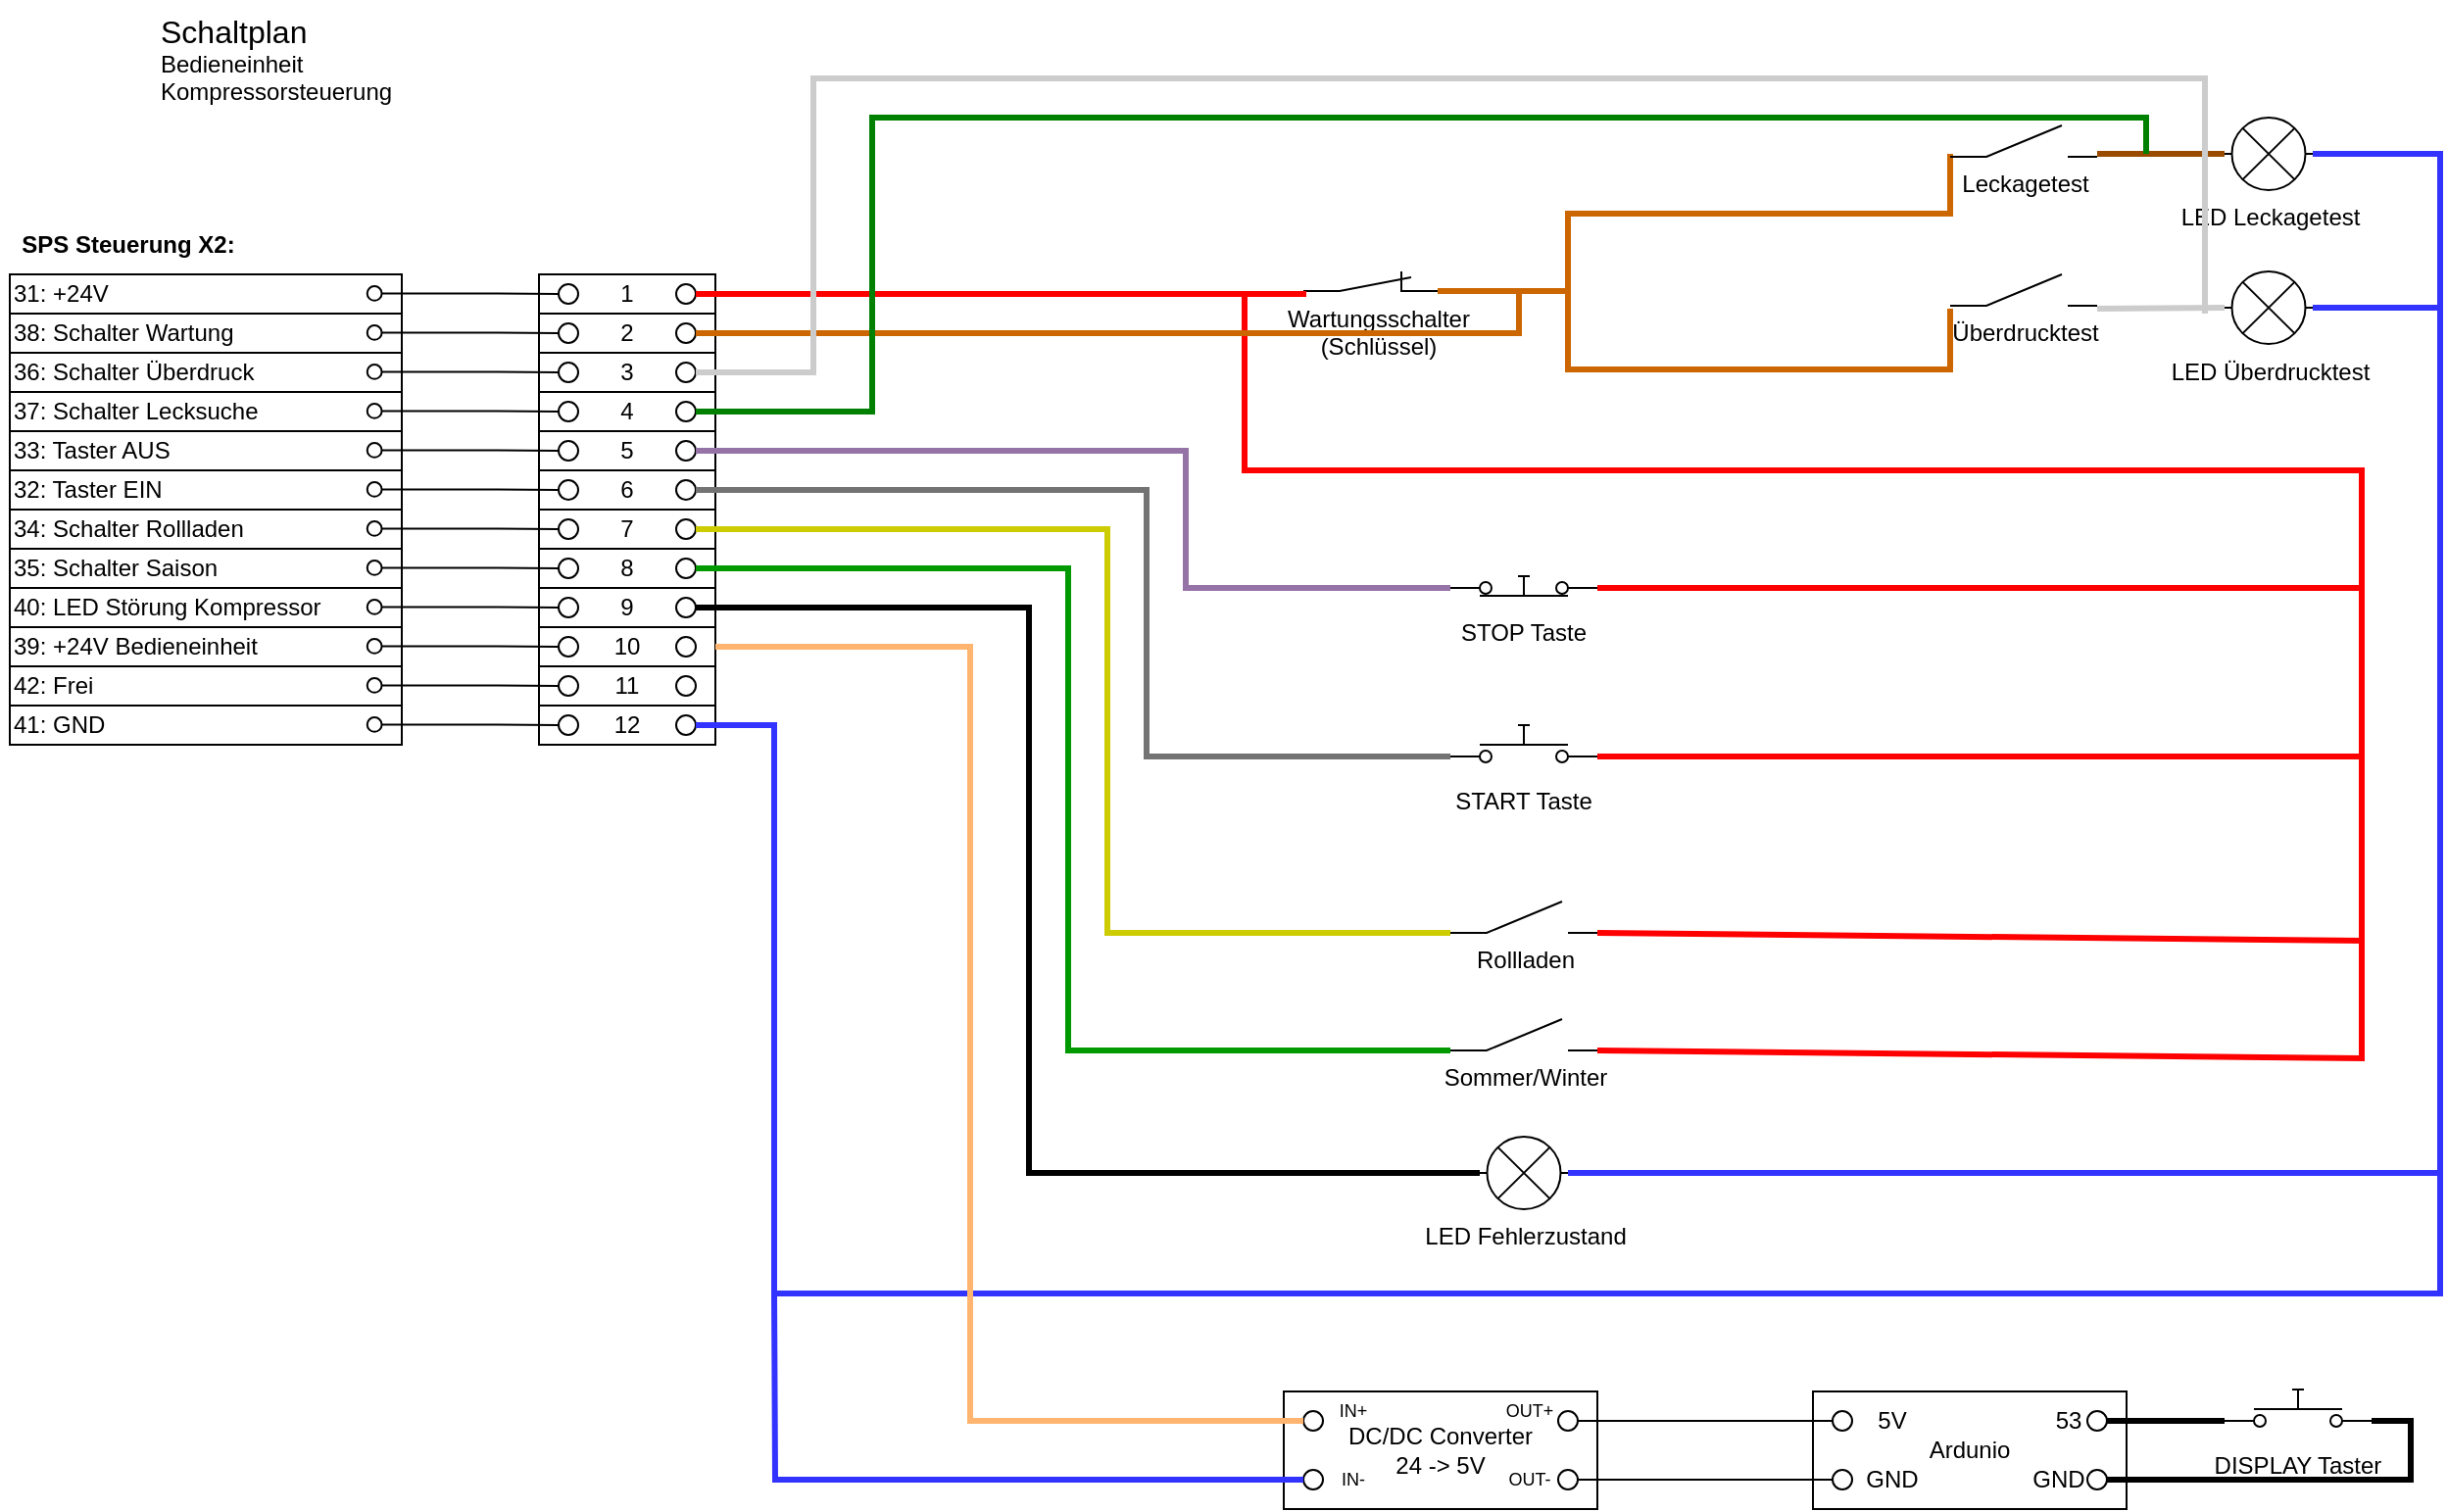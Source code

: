 <mxfile version="22.1.17" type="github">
  <diagram id="HN6Wdj8pLgrQatB-TM-c" name="Seite-1">
    <mxGraphModel dx="1422" dy="1181" grid="1" gridSize="10" guides="1" tooltips="1" connect="1" arrows="1" fold="1" page="1" pageScale="1" pageWidth="1169" pageHeight="827" math="0" shadow="0">
      <root>
        <mxCell id="0" />
        <mxCell id="1" parent="0" />
        <mxCell id="fUxdbvlJNtzl9mcAx0WB-60" value="" style="group" parent="1" vertex="1" connectable="0">
          <mxGeometry x="285" y="150" width="90" height="240" as="geometry" />
        </mxCell>
        <mxCell id="fUxdbvlJNtzl9mcAx0WB-14" value="" style="group" parent="fUxdbvlJNtzl9mcAx0WB-60" vertex="1" connectable="0">
          <mxGeometry width="90" height="20" as="geometry" />
        </mxCell>
        <mxCell id="fUxdbvlJNtzl9mcAx0WB-8" value="1" style="rounded=0;whiteSpace=wrap;html=1;" parent="fUxdbvlJNtzl9mcAx0WB-14" vertex="1">
          <mxGeometry width="90" height="20" as="geometry" />
        </mxCell>
        <mxCell id="fUxdbvlJNtzl9mcAx0WB-10" value="" style="ellipse;whiteSpace=wrap;html=1;aspect=fixed;" parent="fUxdbvlJNtzl9mcAx0WB-14" vertex="1">
          <mxGeometry x="70" y="5" width="10" height="10" as="geometry" />
        </mxCell>
        <mxCell id="fUxdbvlJNtzl9mcAx0WB-12" value="" style="ellipse;whiteSpace=wrap;html=1;aspect=fixed;" parent="fUxdbvlJNtzl9mcAx0WB-14" vertex="1">
          <mxGeometry x="10" y="5" width="10" height="10" as="geometry" />
        </mxCell>
        <mxCell id="fUxdbvlJNtzl9mcAx0WB-15" value="" style="group" parent="fUxdbvlJNtzl9mcAx0WB-60" vertex="1" connectable="0">
          <mxGeometry y="20" width="90" height="20" as="geometry" />
        </mxCell>
        <mxCell id="fUxdbvlJNtzl9mcAx0WB-16" value="2" style="rounded=0;whiteSpace=wrap;html=1;" parent="fUxdbvlJNtzl9mcAx0WB-15" vertex="1">
          <mxGeometry width="90" height="20" as="geometry" />
        </mxCell>
        <mxCell id="fUxdbvlJNtzl9mcAx0WB-17" value="" style="ellipse;whiteSpace=wrap;html=1;aspect=fixed;" parent="fUxdbvlJNtzl9mcAx0WB-15" vertex="1">
          <mxGeometry x="70" y="5" width="10" height="10" as="geometry" />
        </mxCell>
        <mxCell id="fUxdbvlJNtzl9mcAx0WB-18" value="" style="ellipse;whiteSpace=wrap;html=1;aspect=fixed;" parent="fUxdbvlJNtzl9mcAx0WB-15" vertex="1">
          <mxGeometry x="10" y="5" width="10" height="10" as="geometry" />
        </mxCell>
        <mxCell id="fUxdbvlJNtzl9mcAx0WB-19" value="" style="group" parent="fUxdbvlJNtzl9mcAx0WB-60" vertex="1" connectable="0">
          <mxGeometry y="40" width="90" height="20" as="geometry" />
        </mxCell>
        <mxCell id="fUxdbvlJNtzl9mcAx0WB-20" value="3" style="rounded=0;whiteSpace=wrap;html=1;" parent="fUxdbvlJNtzl9mcAx0WB-19" vertex="1">
          <mxGeometry width="90" height="20" as="geometry" />
        </mxCell>
        <mxCell id="fUxdbvlJNtzl9mcAx0WB-21" value="" style="ellipse;whiteSpace=wrap;html=1;aspect=fixed;" parent="fUxdbvlJNtzl9mcAx0WB-19" vertex="1">
          <mxGeometry x="70" y="5" width="10" height="10" as="geometry" />
        </mxCell>
        <mxCell id="fUxdbvlJNtzl9mcAx0WB-22" value="" style="ellipse;whiteSpace=wrap;html=1;aspect=fixed;" parent="fUxdbvlJNtzl9mcAx0WB-19" vertex="1">
          <mxGeometry x="10" y="5" width="10" height="10" as="geometry" />
        </mxCell>
        <mxCell id="fUxdbvlJNtzl9mcAx0WB-23" value="" style="group" parent="fUxdbvlJNtzl9mcAx0WB-60" vertex="1" connectable="0">
          <mxGeometry y="60" width="90" height="20" as="geometry" />
        </mxCell>
        <mxCell id="fUxdbvlJNtzl9mcAx0WB-24" value="4" style="rounded=0;whiteSpace=wrap;html=1;" parent="fUxdbvlJNtzl9mcAx0WB-23" vertex="1">
          <mxGeometry width="90" height="20" as="geometry" />
        </mxCell>
        <mxCell id="fUxdbvlJNtzl9mcAx0WB-25" value="" style="ellipse;whiteSpace=wrap;html=1;aspect=fixed;" parent="fUxdbvlJNtzl9mcAx0WB-23" vertex="1">
          <mxGeometry x="70" y="5" width="10" height="10" as="geometry" />
        </mxCell>
        <mxCell id="fUxdbvlJNtzl9mcAx0WB-26" value="" style="ellipse;whiteSpace=wrap;html=1;aspect=fixed;" parent="fUxdbvlJNtzl9mcAx0WB-23" vertex="1">
          <mxGeometry x="10" y="5" width="10" height="10" as="geometry" />
        </mxCell>
        <mxCell id="fUxdbvlJNtzl9mcAx0WB-27" value="" style="group" parent="fUxdbvlJNtzl9mcAx0WB-60" vertex="1" connectable="0">
          <mxGeometry y="80" width="90" height="20" as="geometry" />
        </mxCell>
        <mxCell id="fUxdbvlJNtzl9mcAx0WB-28" value="5" style="rounded=0;whiteSpace=wrap;html=1;" parent="fUxdbvlJNtzl9mcAx0WB-27" vertex="1">
          <mxGeometry width="90" height="20" as="geometry" />
        </mxCell>
        <mxCell id="fUxdbvlJNtzl9mcAx0WB-29" value="" style="ellipse;whiteSpace=wrap;html=1;aspect=fixed;" parent="fUxdbvlJNtzl9mcAx0WB-27" vertex="1">
          <mxGeometry x="70" y="5" width="10" height="10" as="geometry" />
        </mxCell>
        <mxCell id="fUxdbvlJNtzl9mcAx0WB-30" value="" style="ellipse;whiteSpace=wrap;html=1;aspect=fixed;" parent="fUxdbvlJNtzl9mcAx0WB-27" vertex="1">
          <mxGeometry x="10" y="5" width="10" height="10" as="geometry" />
        </mxCell>
        <mxCell id="fUxdbvlJNtzl9mcAx0WB-31" value="6" style="group" parent="fUxdbvlJNtzl9mcAx0WB-60" vertex="1" connectable="0">
          <mxGeometry y="100" width="90" height="20" as="geometry" />
        </mxCell>
        <mxCell id="fUxdbvlJNtzl9mcAx0WB-32" value="6" style="rounded=0;whiteSpace=wrap;html=1;" parent="fUxdbvlJNtzl9mcAx0WB-31" vertex="1">
          <mxGeometry width="90" height="20" as="geometry" />
        </mxCell>
        <mxCell id="fUxdbvlJNtzl9mcAx0WB-33" value="" style="ellipse;whiteSpace=wrap;html=1;aspect=fixed;" parent="fUxdbvlJNtzl9mcAx0WB-31" vertex="1">
          <mxGeometry x="70" y="5" width="10" height="10" as="geometry" />
        </mxCell>
        <mxCell id="fUxdbvlJNtzl9mcAx0WB-34" value="" style="ellipse;whiteSpace=wrap;html=1;aspect=fixed;" parent="fUxdbvlJNtzl9mcAx0WB-31" vertex="1">
          <mxGeometry x="10" y="5" width="10" height="10" as="geometry" />
        </mxCell>
        <mxCell id="fUxdbvlJNtzl9mcAx0WB-35" value="" style="group" parent="fUxdbvlJNtzl9mcAx0WB-60" vertex="1" connectable="0">
          <mxGeometry y="120" width="90" height="20" as="geometry" />
        </mxCell>
        <mxCell id="fUxdbvlJNtzl9mcAx0WB-36" value="7" style="rounded=0;whiteSpace=wrap;html=1;" parent="fUxdbvlJNtzl9mcAx0WB-35" vertex="1">
          <mxGeometry width="90" height="20" as="geometry" />
        </mxCell>
        <mxCell id="fUxdbvlJNtzl9mcAx0WB-37" value="" style="ellipse;whiteSpace=wrap;html=1;aspect=fixed;" parent="fUxdbvlJNtzl9mcAx0WB-35" vertex="1">
          <mxGeometry x="70" y="5" width="10" height="10" as="geometry" />
        </mxCell>
        <mxCell id="fUxdbvlJNtzl9mcAx0WB-38" value="" style="ellipse;whiteSpace=wrap;html=1;aspect=fixed;" parent="fUxdbvlJNtzl9mcAx0WB-35" vertex="1">
          <mxGeometry x="10" y="5" width="10" height="10" as="geometry" />
        </mxCell>
        <mxCell id="fUxdbvlJNtzl9mcAx0WB-39" value="" style="group" parent="fUxdbvlJNtzl9mcAx0WB-60" vertex="1" connectable="0">
          <mxGeometry y="140" width="90" height="20" as="geometry" />
        </mxCell>
        <mxCell id="fUxdbvlJNtzl9mcAx0WB-40" value="8" style="rounded=0;whiteSpace=wrap;html=1;" parent="fUxdbvlJNtzl9mcAx0WB-39" vertex="1">
          <mxGeometry width="90" height="20" as="geometry" />
        </mxCell>
        <mxCell id="fUxdbvlJNtzl9mcAx0WB-41" value="" style="ellipse;whiteSpace=wrap;html=1;aspect=fixed;" parent="fUxdbvlJNtzl9mcAx0WB-39" vertex="1">
          <mxGeometry x="70" y="5" width="10" height="10" as="geometry" />
        </mxCell>
        <mxCell id="fUxdbvlJNtzl9mcAx0WB-42" value="" style="ellipse;whiteSpace=wrap;html=1;aspect=fixed;" parent="fUxdbvlJNtzl9mcAx0WB-39" vertex="1">
          <mxGeometry x="10" y="5" width="10" height="10" as="geometry" />
        </mxCell>
        <mxCell id="fUxdbvlJNtzl9mcAx0WB-43" value="" style="group" parent="fUxdbvlJNtzl9mcAx0WB-60" vertex="1" connectable="0">
          <mxGeometry y="160" width="90" height="20" as="geometry" />
        </mxCell>
        <mxCell id="fUxdbvlJNtzl9mcAx0WB-44" value="9" style="rounded=0;whiteSpace=wrap;html=1;" parent="fUxdbvlJNtzl9mcAx0WB-43" vertex="1">
          <mxGeometry width="90" height="20" as="geometry" />
        </mxCell>
        <mxCell id="fUxdbvlJNtzl9mcAx0WB-45" value="" style="ellipse;whiteSpace=wrap;html=1;aspect=fixed;" parent="fUxdbvlJNtzl9mcAx0WB-43" vertex="1">
          <mxGeometry x="70" y="5" width="10" height="10" as="geometry" />
        </mxCell>
        <mxCell id="fUxdbvlJNtzl9mcAx0WB-46" value="" style="ellipse;whiteSpace=wrap;html=1;aspect=fixed;" parent="fUxdbvlJNtzl9mcAx0WB-43" vertex="1">
          <mxGeometry x="10" y="5" width="10" height="10" as="geometry" />
        </mxCell>
        <mxCell id="fUxdbvlJNtzl9mcAx0WB-47" value="" style="group" parent="fUxdbvlJNtzl9mcAx0WB-60" vertex="1" connectable="0">
          <mxGeometry y="180" width="90" height="20" as="geometry" />
        </mxCell>
        <mxCell id="fUxdbvlJNtzl9mcAx0WB-48" value="10" style="rounded=0;whiteSpace=wrap;html=1;" parent="fUxdbvlJNtzl9mcAx0WB-47" vertex="1">
          <mxGeometry width="90" height="20" as="geometry" />
        </mxCell>
        <mxCell id="fUxdbvlJNtzl9mcAx0WB-49" value="" style="ellipse;whiteSpace=wrap;html=1;aspect=fixed;" parent="fUxdbvlJNtzl9mcAx0WB-47" vertex="1">
          <mxGeometry x="70" y="5" width="10" height="10" as="geometry" />
        </mxCell>
        <mxCell id="fUxdbvlJNtzl9mcAx0WB-50" value="" style="ellipse;whiteSpace=wrap;html=1;aspect=fixed;" parent="fUxdbvlJNtzl9mcAx0WB-47" vertex="1">
          <mxGeometry x="10" y="5" width="10" height="10" as="geometry" />
        </mxCell>
        <mxCell id="fUxdbvlJNtzl9mcAx0WB-51" value="" style="group" parent="fUxdbvlJNtzl9mcAx0WB-60" vertex="1" connectable="0">
          <mxGeometry y="200" width="90" height="20" as="geometry" />
        </mxCell>
        <mxCell id="fUxdbvlJNtzl9mcAx0WB-52" value="11" style="rounded=0;whiteSpace=wrap;html=1;" parent="fUxdbvlJNtzl9mcAx0WB-51" vertex="1">
          <mxGeometry width="90" height="20" as="geometry" />
        </mxCell>
        <mxCell id="fUxdbvlJNtzl9mcAx0WB-53" value="" style="ellipse;whiteSpace=wrap;html=1;aspect=fixed;" parent="fUxdbvlJNtzl9mcAx0WB-51" vertex="1">
          <mxGeometry x="70" y="5" width="10" height="10" as="geometry" />
        </mxCell>
        <mxCell id="fUxdbvlJNtzl9mcAx0WB-54" value="" style="ellipse;whiteSpace=wrap;html=1;aspect=fixed;" parent="fUxdbvlJNtzl9mcAx0WB-51" vertex="1">
          <mxGeometry x="10" y="5" width="10" height="10" as="geometry" />
        </mxCell>
        <mxCell id="fUxdbvlJNtzl9mcAx0WB-55" value="" style="group" parent="fUxdbvlJNtzl9mcAx0WB-60" vertex="1" connectable="0">
          <mxGeometry y="220" width="90" height="20" as="geometry" />
        </mxCell>
        <mxCell id="fUxdbvlJNtzl9mcAx0WB-56" value="12" style="rounded=0;whiteSpace=wrap;html=1;" parent="fUxdbvlJNtzl9mcAx0WB-55" vertex="1">
          <mxGeometry width="90" height="20" as="geometry" />
        </mxCell>
        <mxCell id="fUxdbvlJNtzl9mcAx0WB-57" value="" style="ellipse;whiteSpace=wrap;html=1;aspect=fixed;" parent="fUxdbvlJNtzl9mcAx0WB-55" vertex="1">
          <mxGeometry x="70" y="5" width="10" height="10" as="geometry" />
        </mxCell>
        <mxCell id="fUxdbvlJNtzl9mcAx0WB-58" value="" style="ellipse;whiteSpace=wrap;html=1;aspect=fixed;" parent="fUxdbvlJNtzl9mcAx0WB-55" vertex="1">
          <mxGeometry x="10" y="5" width="10" height="10" as="geometry" />
        </mxCell>
        <mxCell id="fUxdbvlJNtzl9mcAx0WB-70" style="edgeStyle=orthogonalEdgeStyle;rounded=0;orthogonalLoop=1;jettySize=auto;html=1;entryX=0;entryY=1;entryDx=0;entryDy=0;entryPerimeter=0;endArrow=none;endFill=0;strokeColor=#CC6600;strokeWidth=3;" parent="1" edge="1">
          <mxGeometry relative="1" as="geometry">
            <mxPoint x="765" y="158.5" as="sourcePoint" />
            <Array as="points">
              <mxPoint x="810" y="159" />
              <mxPoint x="810" y="119" />
              <mxPoint x="1005" y="119" />
              <mxPoint x="1005" y="89" />
            </Array>
            <mxPoint x="1005" y="88.5" as="targetPoint" />
          </mxGeometry>
        </mxCell>
        <mxCell id="fUxdbvlJNtzl9mcAx0WB-2" value="Wartungsschalter &lt;br&gt;(Schlüssel)" style="pointerEvents=1;verticalLabelPosition=bottom;shadow=0;dashed=0;align=center;html=1;verticalAlign=top;shape=mxgraph.electrical.electro-mechanical.break_contact;" parent="1" vertex="1">
          <mxGeometry x="675" y="148.5" width="75" height="10" as="geometry" />
        </mxCell>
        <mxCell id="fUxdbvlJNtzl9mcAx0WB-3" value="Rollladen" style="pointerEvents=1;verticalLabelPosition=bottom;shadow=0;dashed=0;align=center;html=1;verticalAlign=top;shape=mxgraph.electrical.electro-mechanical.make_contact;" parent="1" vertex="1">
          <mxGeometry x="750" y="470" width="75" height="16" as="geometry" />
        </mxCell>
        <mxCell id="fUxdbvlJNtzl9mcAx0WB-79" style="edgeStyle=orthogonalEdgeStyle;rounded=0;orthogonalLoop=1;jettySize=auto;html=1;exitX=1;exitY=0.5;exitDx=0;exitDy=0;exitPerimeter=0;entryX=1;entryY=0.5;entryDx=0;entryDy=0;endArrow=none;endFill=0;strokeColor=#3333FF;strokeWidth=3;" parent="1" source="fUxdbvlJNtzl9mcAx0WB-4" target="fUxdbvlJNtzl9mcAx0WB-57" edge="1">
          <mxGeometry relative="1" as="geometry">
            <Array as="points">
              <mxPoint x="1255" y="167" />
              <mxPoint x="1255" y="670" />
              <mxPoint x="405" y="670" />
              <mxPoint x="405" y="380" />
            </Array>
          </mxGeometry>
        </mxCell>
        <mxCell id="fUxdbvlJNtzl9mcAx0WB-4" value="LED Überdrucktest" style="pointerEvents=1;verticalLabelPosition=bottom;shadow=0;dashed=0;align=center;html=1;verticalAlign=top;shape=mxgraph.electrical.miscellaneous.light_bulb;" parent="1" vertex="1">
          <mxGeometry x="1145" y="148.5" width="45" height="37" as="geometry" />
        </mxCell>
        <mxCell id="fUxdbvlJNtzl9mcAx0WB-81" style="edgeStyle=orthogonalEdgeStyle;rounded=0;orthogonalLoop=1;jettySize=auto;html=1;endArrow=none;endFill=0;entryX=1;entryY=0.5;entryDx=0;entryDy=0;exitX=0;exitY=0.8;exitDx=0;exitDy=0;exitPerimeter=0;strokeWidth=3;fillColor=#e1d5e7;strokeColor=#9673a6;" parent="1" source="fUxdbvlJNtzl9mcAx0WB-5" target="fUxdbvlJNtzl9mcAx0WB-29" edge="1">
          <mxGeometry relative="1" as="geometry">
            <mxPoint x="435" y="230" as="targetPoint" />
            <mxPoint x="915" y="290" as="sourcePoint" />
            <Array as="points">
              <mxPoint x="615" y="310" />
              <mxPoint x="615" y="240" />
            </Array>
          </mxGeometry>
        </mxCell>
        <mxCell id="fUxdbvlJNtzl9mcAx0WB-5" value="&#xa;&#xa;&#xa;&#xa;STOP Taste" style="shape=mxgraph.electrical.electro-mechanical.pushbutton;aspect=fixed;elSwitchState=on;" parent="1" vertex="1">
          <mxGeometry x="750" y="294" width="75" height="20" as="geometry" />
        </mxCell>
        <mxCell id="fUxdbvlJNtzl9mcAx0WB-80" style="edgeStyle=orthogonalEdgeStyle;rounded=0;orthogonalLoop=1;jettySize=auto;html=1;exitX=0;exitY=0.8;exitDx=0;exitDy=0;endArrow=none;endFill=0;entryX=1;entryY=0.5;entryDx=0;entryDy=0;strokeWidth=3;strokeColor=#737373;" parent="1" source="fUxdbvlJNtzl9mcAx0WB-6" target="fUxdbvlJNtzl9mcAx0WB-33" edge="1">
          <mxGeometry relative="1" as="geometry">
            <mxPoint x="365" y="200" as="targetPoint" />
            <Array as="points">
              <mxPoint x="595" y="396" />
              <mxPoint x="595" y="260" />
            </Array>
          </mxGeometry>
        </mxCell>
        <mxCell id="fUxdbvlJNtzl9mcAx0WB-6" value="&#xa;&#xa;&#xa;&#xa;START Taste" style="shape=mxgraph.electrical.electro-mechanical.pushbutton;aspect=fixed;elSwitchState=off;" parent="1" vertex="1">
          <mxGeometry x="750" y="380" width="75" height="20" as="geometry" />
        </mxCell>
        <mxCell id="fUxdbvlJNtzl9mcAx0WB-66" value="" style="group" parent="1" vertex="1" connectable="0">
          <mxGeometry x="665" y="720" width="160" height="60" as="geometry" />
        </mxCell>
        <mxCell id="fUxdbvlJNtzl9mcAx0WB-61" value="&lt;div&gt;DC/DC Converter &lt;br&gt;&lt;/div&gt;&lt;div&gt;24 -&amp;gt; 5V&lt;/div&gt;" style="rounded=0;whiteSpace=wrap;html=1;" parent="fUxdbvlJNtzl9mcAx0WB-66" vertex="1">
          <mxGeometry width="160" height="60" as="geometry" />
        </mxCell>
        <mxCell id="fUxdbvlJNtzl9mcAx0WB-62" value="" style="ellipse;whiteSpace=wrap;html=1;aspect=fixed;" parent="fUxdbvlJNtzl9mcAx0WB-66" vertex="1">
          <mxGeometry x="10" y="10" width="10" height="10" as="geometry" />
        </mxCell>
        <mxCell id="fUxdbvlJNtzl9mcAx0WB-63" value="" style="ellipse;whiteSpace=wrap;html=1;aspect=fixed;" parent="fUxdbvlJNtzl9mcAx0WB-66" vertex="1">
          <mxGeometry x="10" y="40" width="10" height="10" as="geometry" />
        </mxCell>
        <mxCell id="fUxdbvlJNtzl9mcAx0WB-64" value="" style="ellipse;whiteSpace=wrap;html=1;aspect=fixed;" parent="fUxdbvlJNtzl9mcAx0WB-66" vertex="1">
          <mxGeometry x="140" y="10" width="10" height="10" as="geometry" />
        </mxCell>
        <mxCell id="fUxdbvlJNtzl9mcAx0WB-65" value="" style="ellipse;whiteSpace=wrap;html=1;aspect=fixed;" parent="fUxdbvlJNtzl9mcAx0WB-66" vertex="1">
          <mxGeometry x="140" y="40" width="10" height="10" as="geometry" />
        </mxCell>
        <mxCell id="fUxdbvlJNtzl9mcAx0WB-114" value="OUT+" style="text;html=1;align=center;verticalAlign=middle;resizable=0;points=[];autosize=1;strokeColor=none;fillColor=none;fontSize=9;" parent="fUxdbvlJNtzl9mcAx0WB-66" vertex="1">
          <mxGeometry x="100" width="50" height="20" as="geometry" />
        </mxCell>
        <mxCell id="fUxdbvlJNtzl9mcAx0WB-115" value="OUT-" style="text;html=1;align=center;verticalAlign=middle;resizable=0;points=[];autosize=1;strokeColor=none;fillColor=none;fontSize=9;" parent="fUxdbvlJNtzl9mcAx0WB-66" vertex="1">
          <mxGeometry x="100" y="35" width="50" height="20" as="geometry" />
        </mxCell>
        <mxCell id="fUxdbvlJNtzl9mcAx0WB-116" value="IN+" style="text;html=1;align=center;verticalAlign=middle;resizable=0;points=[];autosize=1;strokeColor=none;fillColor=none;fontSize=9;" parent="fUxdbvlJNtzl9mcAx0WB-66" vertex="1">
          <mxGeometry x="15" width="40" height="20" as="geometry" />
        </mxCell>
        <mxCell id="fUxdbvlJNtzl9mcAx0WB-126" value="IN-" style="text;html=1;align=center;verticalAlign=middle;resizable=0;points=[];autosize=1;strokeColor=none;fillColor=none;fontSize=9;" parent="fUxdbvlJNtzl9mcAx0WB-66" vertex="1">
          <mxGeometry x="20" y="35" width="30" height="20" as="geometry" />
        </mxCell>
        <mxCell id="fUxdbvlJNtzl9mcAx0WB-67" style="edgeStyle=orthogonalEdgeStyle;rounded=0;orthogonalLoop=1;jettySize=auto;html=1;entryX=0;entryY=1;entryDx=0;entryDy=0;entryPerimeter=0;endArrow=none;endFill=0;strokeColor=#FF0000;strokeWidth=3;" parent="1" source="fUxdbvlJNtzl9mcAx0WB-10" target="fUxdbvlJNtzl9mcAx0WB-2" edge="1">
          <mxGeometry relative="1" as="geometry">
            <Array as="points">
              <mxPoint x="485" y="160" />
              <mxPoint x="485" y="160" />
            </Array>
          </mxGeometry>
        </mxCell>
        <mxCell id="fUxdbvlJNtzl9mcAx0WB-74" style="edgeStyle=orthogonalEdgeStyle;rounded=0;orthogonalLoop=1;jettySize=auto;html=1;exitX=1;exitY=1;exitDx=0;exitDy=0;exitPerimeter=0;entryX=0;entryY=0.5;entryDx=0;entryDy=0;entryPerimeter=0;endArrow=none;endFill=0;strokeColor=#994C00;strokeWidth=3;" parent="1" target="fUxdbvlJNtzl9mcAx0WB-73" edge="1">
          <mxGeometry relative="1" as="geometry">
            <Array as="points">
              <mxPoint x="1135" y="88.5" />
              <mxPoint x="1135" y="88.5" />
            </Array>
            <mxPoint x="1080" y="88.5" as="sourcePoint" />
          </mxGeometry>
        </mxCell>
        <mxCell id="fUxdbvlJNtzl9mcAx0WB-72" style="edgeStyle=orthogonalEdgeStyle;rounded=0;orthogonalLoop=1;jettySize=auto;html=1;entryX=0;entryY=0.5;entryDx=0;entryDy=0;entryPerimeter=0;endArrow=none;endFill=0;exitX=1;exitY=1;exitDx=0;exitDy=0;exitPerimeter=0;strokeColor=#CCCCCC;strokeWidth=3;fillColor=#f5f5f5;" parent="1" target="fUxdbvlJNtzl9mcAx0WB-4" edge="1">
          <mxGeometry relative="1" as="geometry">
            <Array as="points">
              <mxPoint x="1080" y="167.5" />
              <mxPoint x="1113" y="167.5" />
            </Array>
            <mxPoint x="1080" y="167.5" as="sourcePoint" />
          </mxGeometry>
        </mxCell>
        <mxCell id="fUxdbvlJNtzl9mcAx0WB-71" style="edgeStyle=orthogonalEdgeStyle;rounded=0;orthogonalLoop=1;jettySize=auto;html=1;entryX=0;entryY=1;entryDx=0;entryDy=0;entryPerimeter=0;endArrow=none;endFill=0;strokeColor=#CC6600;strokeWidth=3;" parent="1" edge="1">
          <mxGeometry relative="1" as="geometry">
            <mxPoint x="745" y="160" as="sourcePoint" />
            <mxPoint x="1005" y="167.5" as="targetPoint" />
            <Array as="points">
              <mxPoint x="810" y="158.5" />
              <mxPoint x="810" y="198.5" />
            </Array>
          </mxGeometry>
        </mxCell>
        <mxCell id="fUxdbvlJNtzl9mcAx0WB-78" style="edgeStyle=orthogonalEdgeStyle;rounded=0;orthogonalLoop=1;jettySize=auto;html=1;exitX=1;exitY=0.5;exitDx=0;exitDy=0;exitPerimeter=0;endArrow=none;endFill=0;entryX=1;entryY=0.5;entryDx=0;entryDy=0;strokeColor=#3333FF;strokeWidth=3;" parent="1" source="fUxdbvlJNtzl9mcAx0WB-73" target="fUxdbvlJNtzl9mcAx0WB-57" edge="1">
          <mxGeometry relative="1" as="geometry">
            <mxPoint x="1055" y="480" as="targetPoint" />
            <Array as="points">
              <mxPoint x="1255" y="89" />
              <mxPoint x="1255" y="670" />
              <mxPoint x="405" y="670" />
              <mxPoint x="405" y="380" />
            </Array>
          </mxGeometry>
        </mxCell>
        <mxCell id="fUxdbvlJNtzl9mcAx0WB-73" value="LED Leckagetest" style="pointerEvents=1;verticalLabelPosition=bottom;shadow=0;dashed=0;align=center;html=1;verticalAlign=top;shape=mxgraph.electrical.miscellaneous.light_bulb;" parent="1" vertex="1">
          <mxGeometry x="1145" y="70" width="45" height="37" as="geometry" />
        </mxCell>
        <mxCell id="fUxdbvlJNtzl9mcAx0WB-83" style="edgeStyle=orthogonalEdgeStyle;rounded=0;orthogonalLoop=1;jettySize=auto;html=1;endArrow=none;endFill=0;entryX=1;entryY=0.8;entryDx=0;entryDy=0;strokeColor=#FF0000;strokeWidth=3;" parent="1" target="fUxdbvlJNtzl9mcAx0WB-5" edge="1">
          <mxGeometry relative="1" as="geometry">
            <mxPoint x="585" y="160" as="sourcePoint" />
            <mxPoint x="885" y="340" as="targetPoint" />
            <Array as="points">
              <mxPoint x="645" y="160" />
              <mxPoint x="645" y="250" />
              <mxPoint x="1215" y="250" />
              <mxPoint x="1215" y="310" />
            </Array>
          </mxGeometry>
        </mxCell>
        <mxCell id="fUxdbvlJNtzl9mcAx0WB-84" value="" style="endArrow=none;html=1;rounded=0;exitX=1;exitY=0.8;exitDx=0;exitDy=0;strokeColor=#FF0000;strokeWidth=3;" parent="1" source="fUxdbvlJNtzl9mcAx0WB-6" edge="1">
          <mxGeometry width="50" height="50" relative="1" as="geometry">
            <mxPoint x="845" y="390" as="sourcePoint" />
            <mxPoint x="1215" y="310" as="targetPoint" />
            <Array as="points">
              <mxPoint x="1215" y="396" />
            </Array>
          </mxGeometry>
        </mxCell>
        <mxCell id="fUxdbvlJNtzl9mcAx0WB-85" value="" style="endArrow=none;html=1;rounded=0;exitX=1;exitY=0.5;exitDx=0;exitDy=0;strokeWidth=3;strokeColor=#CC6600;" parent="1" source="fUxdbvlJNtzl9mcAx0WB-17" edge="1">
          <mxGeometry width="50" height="50" relative="1" as="geometry">
            <mxPoint x="765" y="370" as="sourcePoint" />
            <mxPoint x="785" y="160" as="targetPoint" />
            <Array as="points">
              <mxPoint x="785" y="180" />
            </Array>
          </mxGeometry>
        </mxCell>
        <mxCell id="fUxdbvlJNtzl9mcAx0WB-86" value="" style="endArrow=none;html=1;rounded=0;exitX=1;exitY=0.5;exitDx=0;exitDy=0;strokeColor=#008000;strokeWidth=3;" parent="1" source="fUxdbvlJNtzl9mcAx0WB-25" edge="1">
          <mxGeometry width="50" height="50" relative="1" as="geometry">
            <mxPoint x="545" y="80" as="sourcePoint" />
            <mxPoint x="1105" y="88.5" as="targetPoint" />
            <Array as="points">
              <mxPoint x="455" y="220" />
              <mxPoint x="455" y="70" />
              <mxPoint x="1105" y="70" />
            </Array>
          </mxGeometry>
        </mxCell>
        <mxCell id="fUxdbvlJNtzl9mcAx0WB-87" value="" style="endArrow=none;html=1;rounded=0;exitX=1;exitY=0.5;exitDx=0;exitDy=0;strokeColor=#CCCCCC;strokeWidth=3;fillColor=#f5f5f5;" parent="1" source="fUxdbvlJNtzl9mcAx0WB-21" edge="1">
          <mxGeometry width="50" height="50" relative="1" as="geometry">
            <mxPoint x="555" y="90" as="sourcePoint" />
            <mxPoint x="1135" y="170" as="targetPoint" />
            <Array as="points">
              <mxPoint x="425" y="200" />
              <mxPoint x="425" y="50" />
              <mxPoint x="1135" y="50" />
            </Array>
          </mxGeometry>
        </mxCell>
        <mxCell id="fUxdbvlJNtzl9mcAx0WB-88" value="" style="endArrow=none;html=1;rounded=0;exitX=1;exitY=1;exitDx=0;exitDy=0;exitPerimeter=0;strokeColor=#FF0000;strokeWidth=3;" parent="1" source="fUxdbvlJNtzl9mcAx0WB-3" edge="1">
          <mxGeometry width="50" height="50" relative="1" as="geometry">
            <mxPoint x="1045" y="510" as="sourcePoint" />
            <mxPoint x="1215" y="390" as="targetPoint" />
            <Array as="points">
              <mxPoint x="1215" y="490" />
            </Array>
          </mxGeometry>
        </mxCell>
        <mxCell id="fUxdbvlJNtzl9mcAx0WB-89" value="" style="endArrow=none;html=1;rounded=0;exitX=1;exitY=0.5;exitDx=0;exitDy=0;entryX=0;entryY=1;entryDx=0;entryDy=0;entryPerimeter=0;strokeWidth=3;strokeColor=#CCCC00;" parent="1" source="fUxdbvlJNtzl9mcAx0WB-37" target="fUxdbvlJNtzl9mcAx0WB-3" edge="1">
          <mxGeometry width="50" height="50" relative="1" as="geometry">
            <mxPoint x="835" y="496" as="sourcePoint" />
            <mxPoint x="1225" y="400" as="targetPoint" />
            <Array as="points">
              <mxPoint x="575" y="280" />
              <mxPoint x="575" y="486" />
            </Array>
          </mxGeometry>
        </mxCell>
        <mxCell id="fUxdbvlJNtzl9mcAx0WB-90" value="Sommer/Winter" style="pointerEvents=1;verticalLabelPosition=bottom;shadow=0;dashed=0;align=center;html=1;verticalAlign=top;shape=mxgraph.electrical.electro-mechanical.make_contact;" parent="1" vertex="1">
          <mxGeometry x="750" y="530" width="75" height="16" as="geometry" />
        </mxCell>
        <mxCell id="fUxdbvlJNtzl9mcAx0WB-91" value="" style="endArrow=none;html=1;rounded=0;exitX=1;exitY=1;exitDx=0;exitDy=0;exitPerimeter=0;strokeColor=#FF0000;strokeWidth=3;" parent="1" source="fUxdbvlJNtzl9mcAx0WB-90" edge="1">
          <mxGeometry width="50" height="50" relative="1" as="geometry">
            <mxPoint x="1045" y="570" as="sourcePoint" />
            <mxPoint x="1215" y="450" as="targetPoint" />
            <Array as="points">
              <mxPoint x="1215" y="550" />
            </Array>
          </mxGeometry>
        </mxCell>
        <mxCell id="fUxdbvlJNtzl9mcAx0WB-92" value="" style="endArrow=none;html=1;rounded=0;exitX=1;exitY=0.5;exitDx=0;exitDy=0;entryX=0;entryY=1;entryDx=0;entryDy=0;entryPerimeter=0;strokeWidth=3;strokeColor=#009900;" parent="1" source="fUxdbvlJNtzl9mcAx0WB-41" target="fUxdbvlJNtzl9mcAx0WB-90" edge="1">
          <mxGeometry width="50" height="50" relative="1" as="geometry">
            <mxPoint x="365" y="340" as="sourcePoint" />
            <mxPoint x="1225" y="460" as="targetPoint" />
            <Array as="points">
              <mxPoint x="555" y="300" />
              <mxPoint x="555" y="546" />
            </Array>
          </mxGeometry>
        </mxCell>
        <mxCell id="fUxdbvlJNtzl9mcAx0WB-96" style="edgeStyle=orthogonalEdgeStyle;rounded=0;orthogonalLoop=1;jettySize=auto;html=1;endArrow=none;endFill=0;strokeColor=#3333FF;strokeWidth=3;" parent="1" source="fUxdbvlJNtzl9mcAx0WB-94" edge="1">
          <mxGeometry relative="1" as="geometry">
            <mxPoint x="1255" y="608.5" as="targetPoint" />
          </mxGeometry>
        </mxCell>
        <mxCell id="fUxdbvlJNtzl9mcAx0WB-94" value="LED Fehlerzustand" style="pointerEvents=1;verticalLabelPosition=bottom;shadow=0;dashed=0;align=center;html=1;verticalAlign=top;shape=mxgraph.electrical.miscellaneous.light_bulb;" parent="1" vertex="1">
          <mxGeometry x="765" y="590" width="45" height="37" as="geometry" />
        </mxCell>
        <mxCell id="fUxdbvlJNtzl9mcAx0WB-95" style="edgeStyle=orthogonalEdgeStyle;rounded=0;orthogonalLoop=1;jettySize=auto;html=1;entryX=0;entryY=0.5;entryDx=0;entryDy=0;entryPerimeter=0;endArrow=none;endFill=0;strokeWidth=3;strokeColor=#000000;" parent="1" source="fUxdbvlJNtzl9mcAx0WB-45" target="fUxdbvlJNtzl9mcAx0WB-94" edge="1">
          <mxGeometry relative="1" as="geometry">
            <Array as="points">
              <mxPoint x="535" y="320" />
              <mxPoint x="535" y="609" />
            </Array>
          </mxGeometry>
        </mxCell>
        <mxCell id="fUxdbvlJNtzl9mcAx0WB-97" style="edgeStyle=orthogonalEdgeStyle;rounded=0;orthogonalLoop=1;jettySize=auto;html=1;entryX=0;entryY=0.5;entryDx=0;entryDy=0;endArrow=none;endFill=0;strokeColor=#FFB570;strokeWidth=3;" parent="1" source="fUxdbvlJNtzl9mcAx0WB-48" target="fUxdbvlJNtzl9mcAx0WB-62" edge="1">
          <mxGeometry relative="1" as="geometry">
            <Array as="points">
              <mxPoint x="505" y="340" />
              <mxPoint x="505" y="735" />
            </Array>
          </mxGeometry>
        </mxCell>
        <mxCell id="fUxdbvlJNtzl9mcAx0WB-98" style="edgeStyle=orthogonalEdgeStyle;rounded=0;orthogonalLoop=1;jettySize=auto;html=1;endArrow=none;endFill=0;strokeColor=#3333FF;strokeWidth=3;" parent="1" source="fUxdbvlJNtzl9mcAx0WB-63" edge="1">
          <mxGeometry relative="1" as="geometry">
            <mxPoint x="405" y="670" as="targetPoint" />
          </mxGeometry>
        </mxCell>
        <mxCell id="fUxdbvlJNtzl9mcAx0WB-99" value="" style="group" parent="1" vertex="1" connectable="0">
          <mxGeometry x="935" y="720" width="160" height="60" as="geometry" />
        </mxCell>
        <mxCell id="fUxdbvlJNtzl9mcAx0WB-100" value="Ardunio" style="rounded=0;whiteSpace=wrap;html=1;" parent="fUxdbvlJNtzl9mcAx0WB-99" vertex="1">
          <mxGeometry width="160" height="60" as="geometry" />
        </mxCell>
        <mxCell id="fUxdbvlJNtzl9mcAx0WB-101" value="" style="ellipse;whiteSpace=wrap;html=1;aspect=fixed;" parent="fUxdbvlJNtzl9mcAx0WB-99" vertex="1">
          <mxGeometry x="10" y="10" width="10" height="10" as="geometry" />
        </mxCell>
        <mxCell id="fUxdbvlJNtzl9mcAx0WB-102" value="" style="ellipse;whiteSpace=wrap;html=1;aspect=fixed;" parent="fUxdbvlJNtzl9mcAx0WB-99" vertex="1">
          <mxGeometry x="10" y="40" width="10" height="10" as="geometry" />
        </mxCell>
        <mxCell id="fUxdbvlJNtzl9mcAx0WB-103" value="" style="ellipse;whiteSpace=wrap;html=1;aspect=fixed;" parent="fUxdbvlJNtzl9mcAx0WB-99" vertex="1">
          <mxGeometry x="140" y="10" width="10" height="10" as="geometry" />
        </mxCell>
        <mxCell id="fUxdbvlJNtzl9mcAx0WB-104" value="" style="ellipse;whiteSpace=wrap;html=1;aspect=fixed;" parent="fUxdbvlJNtzl9mcAx0WB-99" vertex="1">
          <mxGeometry x="140" y="40" width="10" height="10" as="geometry" />
        </mxCell>
        <mxCell id="fUxdbvlJNtzl9mcAx0WB-110" value="53" style="text;html=1;align=center;verticalAlign=middle;resizable=0;points=[];autosize=1;strokeColor=none;fillColor=none;" parent="fUxdbvlJNtzl9mcAx0WB-99" vertex="1">
          <mxGeometry x="110" width="40" height="30" as="geometry" />
        </mxCell>
        <mxCell id="fUxdbvlJNtzl9mcAx0WB-111" value="GND" style="text;html=1;align=center;verticalAlign=middle;resizable=0;points=[];autosize=1;strokeColor=none;fillColor=none;" parent="fUxdbvlJNtzl9mcAx0WB-99" vertex="1">
          <mxGeometry x="100" y="30" width="50" height="30" as="geometry" />
        </mxCell>
        <mxCell id="fUxdbvlJNtzl9mcAx0WB-112" value="5V" style="text;html=1;align=center;verticalAlign=middle;resizable=0;points=[];autosize=1;strokeColor=none;fillColor=none;" parent="fUxdbvlJNtzl9mcAx0WB-99" vertex="1">
          <mxGeometry x="20" width="40" height="30" as="geometry" />
        </mxCell>
        <mxCell id="fUxdbvlJNtzl9mcAx0WB-113" value="GND" style="text;html=1;align=center;verticalAlign=middle;resizable=0;points=[];autosize=1;strokeColor=none;fillColor=none;" parent="fUxdbvlJNtzl9mcAx0WB-99" vertex="1">
          <mxGeometry x="15" y="30" width="50" height="30" as="geometry" />
        </mxCell>
        <mxCell id="fUxdbvlJNtzl9mcAx0WB-105" style="edgeStyle=orthogonalEdgeStyle;rounded=0;orthogonalLoop=1;jettySize=auto;html=1;exitX=1;exitY=0.5;exitDx=0;exitDy=0;entryX=0;entryY=0.5;entryDx=0;entryDy=0;endArrow=none;endFill=0;strokeColor=#000000;fillColor=#ffe6cc;" parent="1" source="fUxdbvlJNtzl9mcAx0WB-64" target="fUxdbvlJNtzl9mcAx0WB-101" edge="1">
          <mxGeometry relative="1" as="geometry" />
        </mxCell>
        <mxCell id="fUxdbvlJNtzl9mcAx0WB-106" style="edgeStyle=orthogonalEdgeStyle;rounded=0;orthogonalLoop=1;jettySize=auto;html=1;entryX=0;entryY=0.5;entryDx=0;entryDy=0;endArrow=none;endFill=0;strokeColor=#000000;" parent="1" source="fUxdbvlJNtzl9mcAx0WB-65" target="fUxdbvlJNtzl9mcAx0WB-102" edge="1">
          <mxGeometry relative="1" as="geometry" />
        </mxCell>
        <mxCell id="fUxdbvlJNtzl9mcAx0WB-109" style="edgeStyle=orthogonalEdgeStyle;rounded=0;orthogonalLoop=1;jettySize=auto;html=1;exitX=1;exitY=0.8;exitDx=0;exitDy=0;entryX=1;entryY=0.5;entryDx=0;entryDy=0;endArrow=none;endFill=0;strokeColor=#000000;strokeWidth=3;fillColor=#f8cecc;" parent="1" source="fUxdbvlJNtzl9mcAx0WB-107" target="fUxdbvlJNtzl9mcAx0WB-104" edge="1">
          <mxGeometry relative="1" as="geometry" />
        </mxCell>
        <mxCell id="fUxdbvlJNtzl9mcAx0WB-107" value="&#xa;&#xa;&#xa;&#xa;DISPLAY Taster" style="shape=mxgraph.electrical.electro-mechanical.pushbutton;aspect=fixed;elSwitchState=off;" parent="1" vertex="1">
          <mxGeometry x="1145" y="719" width="75" height="20" as="geometry" />
        </mxCell>
        <mxCell id="fUxdbvlJNtzl9mcAx0WB-108" style="edgeStyle=orthogonalEdgeStyle;rounded=0;orthogonalLoop=1;jettySize=auto;html=1;entryX=0;entryY=0.8;entryDx=0;entryDy=0;endArrow=none;endFill=0;strokeColor=#000000;strokeWidth=3;fillColor=#f8cecc;" parent="1" source="fUxdbvlJNtzl9mcAx0WB-103" target="fUxdbvlJNtzl9mcAx0WB-107" edge="1">
          <mxGeometry relative="1" as="geometry" />
        </mxCell>
        <mxCell id="NmXNkU2JUNCL4TdTb76Q-3" value="Leckagetest" style="pointerEvents=1;verticalLabelPosition=bottom;shadow=0;dashed=0;align=center;html=1;verticalAlign=top;shape=mxgraph.electrical.electro-mechanical.make_contact;" parent="1" vertex="1">
          <mxGeometry x="1005" y="74" width="75" height="16" as="geometry" />
        </mxCell>
        <mxCell id="NmXNkU2JUNCL4TdTb76Q-7" value="Überdrucktest" style="pointerEvents=1;verticalLabelPosition=bottom;shadow=0;dashed=0;align=center;html=1;verticalAlign=top;shape=mxgraph.electrical.electro-mechanical.make_contact;" parent="1" vertex="1">
          <mxGeometry x="1005" y="150" width="75" height="16" as="geometry" />
        </mxCell>
        <mxCell id="NmXNkU2JUNCL4TdTb76Q-8" value="&lt;font style=&quot;font-size: 16px;&quot;&gt;Schaltplan&lt;/font&gt; Bedieneinheit Kompressorsteuerung" style="text;html=1;strokeColor=none;fillColor=none;align=left;verticalAlign=middle;whiteSpace=wrap;rounded=0;" parent="1" vertex="1">
          <mxGeometry x="90" y="10" width="60" height="60" as="geometry" />
        </mxCell>
        <mxCell id="bO1uf1a6TDl6d9OTFg8A-2" value="" style="group;align=left;" parent="1" vertex="1" connectable="0">
          <mxGeometry x="15" y="150" width="200" height="240" as="geometry" />
        </mxCell>
        <mxCell id="bO1uf1a6TDl6d9OTFg8A-3" value="" style="group;align=left;" parent="bO1uf1a6TDl6d9OTFg8A-2" vertex="1" connectable="0">
          <mxGeometry width="200" height="20" as="geometry" />
        </mxCell>
        <mxCell id="bO1uf1a6TDl6d9OTFg8A-4" value="31: +24V" style="rounded=0;whiteSpace=wrap;html=1;align=left;" parent="bO1uf1a6TDl6d9OTFg8A-3" vertex="1">
          <mxGeometry width="200" height="20" as="geometry" />
        </mxCell>
        <mxCell id="bO1uf1a6TDl6d9OTFg8A-5" value="" style="ellipse;whiteSpace=wrap;html=1;aspect=fixed;align=left;" parent="bO1uf1a6TDl6d9OTFg8A-3" vertex="1">
          <mxGeometry x="182.37" y="6" width="7.407" height="7.407" as="geometry" />
        </mxCell>
        <mxCell id="bO1uf1a6TDl6d9OTFg8A-7" value="" style="group;align=left;" parent="bO1uf1a6TDl6d9OTFg8A-2" vertex="1" connectable="0">
          <mxGeometry y="20" width="200" height="20" as="geometry" />
        </mxCell>
        <mxCell id="bO1uf1a6TDl6d9OTFg8A-8" value="38: Schalter Wartung" style="rounded=0;whiteSpace=wrap;html=1;align=left;" parent="bO1uf1a6TDl6d9OTFg8A-7" vertex="1">
          <mxGeometry width="200" height="20" as="geometry" />
        </mxCell>
        <mxCell id="bO1uf1a6TDl6d9OTFg8A-9" value="" style="ellipse;whiteSpace=wrap;html=1;aspect=fixed;align=left;" parent="bO1uf1a6TDl6d9OTFg8A-7" vertex="1">
          <mxGeometry x="182.37" y="6" width="7.407" height="7.407" as="geometry" />
        </mxCell>
        <mxCell id="bO1uf1a6TDl6d9OTFg8A-11" value="" style="group;align=left;" parent="bO1uf1a6TDl6d9OTFg8A-2" vertex="1" connectable="0">
          <mxGeometry y="40" width="200" height="20" as="geometry" />
        </mxCell>
        <mxCell id="bO1uf1a6TDl6d9OTFg8A-12" value="36: Schalter Überdruck" style="rounded=0;whiteSpace=wrap;html=1;align=left;" parent="bO1uf1a6TDl6d9OTFg8A-11" vertex="1">
          <mxGeometry width="200" height="20" as="geometry" />
        </mxCell>
        <mxCell id="bO1uf1a6TDl6d9OTFg8A-13" value="" style="ellipse;whiteSpace=wrap;html=1;aspect=fixed;align=left;" parent="bO1uf1a6TDl6d9OTFg8A-11" vertex="1">
          <mxGeometry x="182.37" y="6" width="7.407" height="7.407" as="geometry" />
        </mxCell>
        <mxCell id="bO1uf1a6TDl6d9OTFg8A-15" value="" style="group;align=left;" parent="bO1uf1a6TDl6d9OTFg8A-2" vertex="1" connectable="0">
          <mxGeometry y="60" width="200" height="20" as="geometry" />
        </mxCell>
        <mxCell id="bO1uf1a6TDl6d9OTFg8A-16" value="37: Schalter Lecksuche" style="rounded=0;whiteSpace=wrap;html=1;align=left;" parent="bO1uf1a6TDl6d9OTFg8A-15" vertex="1">
          <mxGeometry width="200" height="20" as="geometry" />
        </mxCell>
        <mxCell id="bO1uf1a6TDl6d9OTFg8A-17" value="" style="ellipse;whiteSpace=wrap;html=1;aspect=fixed;align=left;" parent="bO1uf1a6TDl6d9OTFg8A-15" vertex="1">
          <mxGeometry x="182.37" y="6" width="7.407" height="7.407" as="geometry" />
        </mxCell>
        <mxCell id="bO1uf1a6TDl6d9OTFg8A-19" value="" style="group;align=left;" parent="bO1uf1a6TDl6d9OTFg8A-2" vertex="1" connectable="0">
          <mxGeometry y="80" width="200" height="20" as="geometry" />
        </mxCell>
        <mxCell id="bO1uf1a6TDl6d9OTFg8A-20" value="&lt;div align=&quot;left&quot;&gt;33: Taster AUS&lt;/div&gt;" style="rounded=0;whiteSpace=wrap;html=1;align=left;" parent="bO1uf1a6TDl6d9OTFg8A-19" vertex="1">
          <mxGeometry width="200" height="20" as="geometry" />
        </mxCell>
        <mxCell id="bO1uf1a6TDl6d9OTFg8A-21" value="" style="ellipse;whiteSpace=wrap;html=1;aspect=fixed;align=left;" parent="bO1uf1a6TDl6d9OTFg8A-19" vertex="1">
          <mxGeometry x="182.37" y="6" width="7.407" height="7.407" as="geometry" />
        </mxCell>
        <mxCell id="bO1uf1a6TDl6d9OTFg8A-23" value="6" style="group;align=left;" parent="bO1uf1a6TDl6d9OTFg8A-2" vertex="1" connectable="0">
          <mxGeometry y="100" width="200" height="20" as="geometry" />
        </mxCell>
        <mxCell id="bO1uf1a6TDl6d9OTFg8A-24" value="&lt;div align=&quot;left&quot;&gt;32: Taster EIN&lt;/div&gt;" style="rounded=0;whiteSpace=wrap;html=1;align=left;" parent="bO1uf1a6TDl6d9OTFg8A-23" vertex="1">
          <mxGeometry width="200" height="20" as="geometry" />
        </mxCell>
        <mxCell id="bO1uf1a6TDl6d9OTFg8A-25" value="" style="ellipse;whiteSpace=wrap;html=1;aspect=fixed;align=left;" parent="bO1uf1a6TDl6d9OTFg8A-23" vertex="1">
          <mxGeometry x="182.37" y="6" width="7.407" height="7.407" as="geometry" />
        </mxCell>
        <mxCell id="bO1uf1a6TDl6d9OTFg8A-27" value="" style="group;align=left;" parent="bO1uf1a6TDl6d9OTFg8A-2" vertex="1" connectable="0">
          <mxGeometry y="120" width="200" height="20" as="geometry" />
        </mxCell>
        <mxCell id="bO1uf1a6TDl6d9OTFg8A-28" value="34: Schalter Rollladen" style="rounded=0;whiteSpace=wrap;html=1;align=left;" parent="bO1uf1a6TDl6d9OTFg8A-27" vertex="1">
          <mxGeometry width="200" height="20" as="geometry" />
        </mxCell>
        <mxCell id="bO1uf1a6TDl6d9OTFg8A-29" value="" style="ellipse;whiteSpace=wrap;html=1;aspect=fixed;align=left;" parent="bO1uf1a6TDl6d9OTFg8A-27" vertex="1">
          <mxGeometry x="182.37" y="6" width="7.407" height="7.407" as="geometry" />
        </mxCell>
        <mxCell id="bO1uf1a6TDl6d9OTFg8A-31" value="" style="group;align=left;" parent="bO1uf1a6TDl6d9OTFg8A-2" vertex="1" connectable="0">
          <mxGeometry y="140" width="200" height="20" as="geometry" />
        </mxCell>
        <mxCell id="bO1uf1a6TDl6d9OTFg8A-32" value="35: Schalter Saison" style="rounded=0;whiteSpace=wrap;html=1;align=left;" parent="bO1uf1a6TDl6d9OTFg8A-31" vertex="1">
          <mxGeometry width="200" height="20" as="geometry" />
        </mxCell>
        <mxCell id="bO1uf1a6TDl6d9OTFg8A-33" value="" style="ellipse;whiteSpace=wrap;html=1;aspect=fixed;align=left;" parent="bO1uf1a6TDl6d9OTFg8A-31" vertex="1">
          <mxGeometry x="182.37" y="6" width="7.407" height="7.407" as="geometry" />
        </mxCell>
        <mxCell id="bO1uf1a6TDl6d9OTFg8A-35" value="" style="group;align=left;" parent="bO1uf1a6TDl6d9OTFg8A-2" vertex="1" connectable="0">
          <mxGeometry y="160" width="200" height="20" as="geometry" />
        </mxCell>
        <mxCell id="bO1uf1a6TDl6d9OTFg8A-36" value="&lt;div align=&quot;left&quot;&gt;40: LED Störung Kompressor&lt;/div&gt;" style="rounded=0;whiteSpace=wrap;html=1;align=left;" parent="bO1uf1a6TDl6d9OTFg8A-35" vertex="1">
          <mxGeometry width="200" height="20" as="geometry" />
        </mxCell>
        <mxCell id="bO1uf1a6TDl6d9OTFg8A-37" value="" style="ellipse;whiteSpace=wrap;html=1;aspect=fixed;align=left;" parent="bO1uf1a6TDl6d9OTFg8A-35" vertex="1">
          <mxGeometry x="182.37" y="6" width="7.407" height="7.407" as="geometry" />
        </mxCell>
        <mxCell id="bO1uf1a6TDl6d9OTFg8A-39" value="" style="group;align=left;" parent="bO1uf1a6TDl6d9OTFg8A-2" vertex="1" connectable="0">
          <mxGeometry y="180" width="200" height="20" as="geometry" />
        </mxCell>
        <mxCell id="bO1uf1a6TDl6d9OTFg8A-40" value="39: +24V Bedieneinheit" style="rounded=0;whiteSpace=wrap;html=1;align=left;" parent="bO1uf1a6TDl6d9OTFg8A-39" vertex="1">
          <mxGeometry width="200" height="20" as="geometry" />
        </mxCell>
        <mxCell id="bO1uf1a6TDl6d9OTFg8A-41" value="" style="ellipse;whiteSpace=wrap;html=1;aspect=fixed;align=left;" parent="bO1uf1a6TDl6d9OTFg8A-39" vertex="1">
          <mxGeometry x="182.37" y="6" width="7.407" height="7.407" as="geometry" />
        </mxCell>
        <mxCell id="bO1uf1a6TDl6d9OTFg8A-43" value="" style="group;align=left;" parent="bO1uf1a6TDl6d9OTFg8A-2" vertex="1" connectable="0">
          <mxGeometry y="200" width="200" height="20" as="geometry" />
        </mxCell>
        <mxCell id="bO1uf1a6TDl6d9OTFg8A-44" value="42: Frei" style="rounded=0;whiteSpace=wrap;html=1;align=left;" parent="bO1uf1a6TDl6d9OTFg8A-43" vertex="1">
          <mxGeometry width="200" height="20" as="geometry" />
        </mxCell>
        <mxCell id="bO1uf1a6TDl6d9OTFg8A-45" value="" style="ellipse;whiteSpace=wrap;html=1;aspect=fixed;align=left;" parent="bO1uf1a6TDl6d9OTFg8A-43" vertex="1">
          <mxGeometry x="182.37" y="6" width="7.407" height="7.407" as="geometry" />
        </mxCell>
        <mxCell id="bO1uf1a6TDl6d9OTFg8A-47" value="" style="group;align=left;" parent="bO1uf1a6TDl6d9OTFg8A-2" vertex="1" connectable="0">
          <mxGeometry y="220" width="200" height="20" as="geometry" />
        </mxCell>
        <mxCell id="bO1uf1a6TDl6d9OTFg8A-48" value="41: GND" style="rounded=0;whiteSpace=wrap;html=1;align=left;" parent="bO1uf1a6TDl6d9OTFg8A-47" vertex="1">
          <mxGeometry width="200" height="20" as="geometry" />
        </mxCell>
        <mxCell id="bO1uf1a6TDl6d9OTFg8A-49" value="" style="ellipse;whiteSpace=wrap;html=1;aspect=fixed;align=left;" parent="bO1uf1a6TDl6d9OTFg8A-47" vertex="1">
          <mxGeometry x="182.37" y="6" width="7.407" height="7.407" as="geometry" />
        </mxCell>
        <mxCell id="bO1uf1a6TDl6d9OTFg8A-51" value="SPS Steuerung X2:" style="text;html=1;align=center;verticalAlign=middle;resizable=0;points=[];autosize=1;strokeColor=none;fillColor=none;fontStyle=1" parent="1" vertex="1">
          <mxGeometry x="10" y="120" width="130" height="30" as="geometry" />
        </mxCell>
        <mxCell id="bO1uf1a6TDl6d9OTFg8A-53" style="edgeStyle=orthogonalEdgeStyle;rounded=0;orthogonalLoop=1;jettySize=auto;html=1;exitX=1;exitY=0.5;exitDx=0;exitDy=0;entryX=0;entryY=0.5;entryDx=0;entryDy=0;endArrow=none;endFill=0;" parent="1" source="bO1uf1a6TDl6d9OTFg8A-5" target="fUxdbvlJNtzl9mcAx0WB-12" edge="1">
          <mxGeometry relative="1" as="geometry" />
        </mxCell>
        <mxCell id="bO1uf1a6TDl6d9OTFg8A-54" style="edgeStyle=orthogonalEdgeStyle;rounded=0;orthogonalLoop=1;jettySize=auto;html=1;entryX=0;entryY=0.5;entryDx=0;entryDy=0;endArrow=none;endFill=0;" parent="1" source="bO1uf1a6TDl6d9OTFg8A-9" target="fUxdbvlJNtzl9mcAx0WB-18" edge="1">
          <mxGeometry relative="1" as="geometry" />
        </mxCell>
        <mxCell id="bO1uf1a6TDl6d9OTFg8A-55" style="edgeStyle=orthogonalEdgeStyle;rounded=0;orthogonalLoop=1;jettySize=auto;html=1;exitX=1;exitY=0.5;exitDx=0;exitDy=0;entryX=0;entryY=0.5;entryDx=0;entryDy=0;endArrow=none;endFill=0;" parent="1" source="bO1uf1a6TDl6d9OTFg8A-13" target="fUxdbvlJNtzl9mcAx0WB-22" edge="1">
          <mxGeometry relative="1" as="geometry" />
        </mxCell>
        <mxCell id="bO1uf1a6TDl6d9OTFg8A-56" style="edgeStyle=orthogonalEdgeStyle;rounded=0;orthogonalLoop=1;jettySize=auto;html=1;exitX=1;exitY=0.5;exitDx=0;exitDy=0;entryX=0;entryY=0.5;entryDx=0;entryDy=0;endArrow=none;endFill=0;" parent="1" source="bO1uf1a6TDl6d9OTFg8A-17" target="fUxdbvlJNtzl9mcAx0WB-26" edge="1">
          <mxGeometry relative="1" as="geometry">
            <mxPoint x="215" y="210" as="sourcePoint" />
            <mxPoint x="305" y="210" as="targetPoint" />
          </mxGeometry>
        </mxCell>
        <mxCell id="bO1uf1a6TDl6d9OTFg8A-57" style="edgeStyle=orthogonalEdgeStyle;rounded=0;orthogonalLoop=1;jettySize=auto;html=1;exitX=1;exitY=0.5;exitDx=0;exitDy=0;entryX=0;entryY=0.5;entryDx=0;entryDy=0;endArrow=none;endFill=0;" parent="1" source="bO1uf1a6TDl6d9OTFg8A-21" target="fUxdbvlJNtzl9mcAx0WB-30" edge="1">
          <mxGeometry relative="1" as="geometry">
            <mxPoint x="225" y="220" as="sourcePoint" />
            <mxPoint x="315" y="220" as="targetPoint" />
          </mxGeometry>
        </mxCell>
        <mxCell id="bO1uf1a6TDl6d9OTFg8A-59" style="edgeStyle=orthogonalEdgeStyle;rounded=0;orthogonalLoop=1;jettySize=auto;html=1;exitX=1;exitY=0.5;exitDx=0;exitDy=0;entryX=0;entryY=0.5;entryDx=0;entryDy=0;endArrow=none;endFill=0;" parent="1" source="bO1uf1a6TDl6d9OTFg8A-25" target="fUxdbvlJNtzl9mcAx0WB-34" edge="1">
          <mxGeometry relative="1" as="geometry">
            <mxPoint x="235" y="230" as="sourcePoint" />
            <mxPoint x="325" y="230" as="targetPoint" />
          </mxGeometry>
        </mxCell>
        <mxCell id="bO1uf1a6TDl6d9OTFg8A-60" style="edgeStyle=orthogonalEdgeStyle;rounded=0;orthogonalLoop=1;jettySize=auto;html=1;exitX=1;exitY=0.5;exitDx=0;exitDy=0;entryX=0;entryY=0.5;entryDx=0;entryDy=0;endArrow=none;endFill=0;" parent="1" source="bO1uf1a6TDl6d9OTFg8A-29" target="fUxdbvlJNtzl9mcAx0WB-38" edge="1">
          <mxGeometry relative="1" as="geometry">
            <mxPoint x="245" y="240" as="sourcePoint" />
            <mxPoint x="335" y="240" as="targetPoint" />
          </mxGeometry>
        </mxCell>
        <mxCell id="bO1uf1a6TDl6d9OTFg8A-61" style="edgeStyle=orthogonalEdgeStyle;rounded=0;orthogonalLoop=1;jettySize=auto;html=1;exitX=1;exitY=0.5;exitDx=0;exitDy=0;entryX=0;entryY=0.5;entryDx=0;entryDy=0;endArrow=none;endFill=0;" parent="1" source="bO1uf1a6TDl6d9OTFg8A-33" target="fUxdbvlJNtzl9mcAx0WB-42" edge="1">
          <mxGeometry relative="1" as="geometry">
            <mxPoint x="255" y="250" as="sourcePoint" />
            <mxPoint x="345" y="250" as="targetPoint" />
          </mxGeometry>
        </mxCell>
        <mxCell id="bO1uf1a6TDl6d9OTFg8A-62" style="edgeStyle=orthogonalEdgeStyle;rounded=0;orthogonalLoop=1;jettySize=auto;html=1;exitX=1;exitY=0.5;exitDx=0;exitDy=0;entryX=0;entryY=0.5;entryDx=0;entryDy=0;endArrow=none;endFill=0;" parent="1" source="bO1uf1a6TDl6d9OTFg8A-37" target="fUxdbvlJNtzl9mcAx0WB-46" edge="1">
          <mxGeometry relative="1" as="geometry">
            <mxPoint x="265" y="260" as="sourcePoint" />
            <mxPoint x="355" y="260" as="targetPoint" />
          </mxGeometry>
        </mxCell>
        <mxCell id="bO1uf1a6TDl6d9OTFg8A-63" style="edgeStyle=orthogonalEdgeStyle;rounded=0;orthogonalLoop=1;jettySize=auto;html=1;exitX=1;exitY=0.5;exitDx=0;exitDy=0;endArrow=none;endFill=0;" parent="1" source="bO1uf1a6TDl6d9OTFg8A-41" edge="1">
          <mxGeometry relative="1" as="geometry">
            <mxPoint x="275" y="270" as="sourcePoint" />
            <mxPoint x="295" y="340" as="targetPoint" />
          </mxGeometry>
        </mxCell>
        <mxCell id="bO1uf1a6TDl6d9OTFg8A-64" style="edgeStyle=orthogonalEdgeStyle;rounded=0;orthogonalLoop=1;jettySize=auto;html=1;exitX=1;exitY=0.5;exitDx=0;exitDy=0;entryX=0;entryY=0.5;entryDx=0;entryDy=0;endArrow=none;endFill=0;" parent="1" source="bO1uf1a6TDl6d9OTFg8A-45" target="fUxdbvlJNtzl9mcAx0WB-54" edge="1">
          <mxGeometry relative="1" as="geometry">
            <mxPoint x="285" y="280" as="sourcePoint" />
            <mxPoint x="375" y="280" as="targetPoint" />
          </mxGeometry>
        </mxCell>
        <mxCell id="WEyOZ2hEhFNKWQhnGHDS-1" style="edgeStyle=orthogonalEdgeStyle;rounded=0;orthogonalLoop=1;jettySize=auto;html=1;exitX=1;exitY=0.5;exitDx=0;exitDy=0;entryX=0;entryY=0.5;entryDx=0;entryDy=0;endArrow=none;endFill=0;" edge="1" parent="1" source="bO1uf1a6TDl6d9OTFg8A-49" target="fUxdbvlJNtzl9mcAx0WB-58">
          <mxGeometry relative="1" as="geometry">
            <mxPoint x="215" y="370" as="sourcePoint" />
            <mxPoint x="305" y="370" as="targetPoint" />
          </mxGeometry>
        </mxCell>
      </root>
    </mxGraphModel>
  </diagram>
</mxfile>
